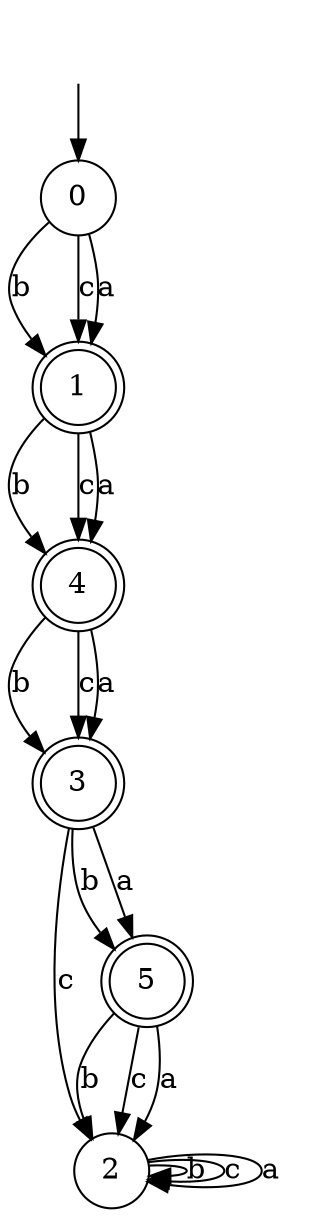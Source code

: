 digraph g {
__start [label=""shape=none]
	0[shape="circle" label="0"]
	1[shape="doublecircle" label="1"]
	2[shape="circle" label="2"]
	3[shape="doublecircle" label="3"]
	4[shape="doublecircle" label="4"]
	5[shape="doublecircle" label="5"]
__start -> 0
	0->1 [label="b"]
	0->1 [label="c"]
	0->1 [label="a"]
	1->4 [label="b"]
	1->4 [label="c"]
	1->4 [label="a"]
	2->2 [label="b"]
	2->2 [label="c"]
	2->2 [label="a"]
	3->5 [label="b"]
	3->2 [label="c"]
	3->5 [label="a"]
	4->3 [label="b"]
	4->3 [label="c"]
	4->3 [label="a"]
	5->2 [label="b"]
	5->2 [label="c"]
	5->2 [label="a"]
}